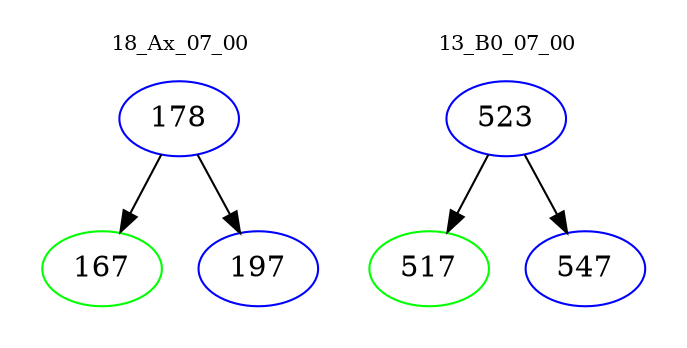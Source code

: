 digraph{
subgraph cluster_0 {
color = white
label = "18_Ax_07_00";
fontsize=10;
T0_178 [label="178", color="blue"]
T0_178 -> T0_167 [color="black"]
T0_167 [label="167", color="green"]
T0_178 -> T0_197 [color="black"]
T0_197 [label="197", color="blue"]
}
subgraph cluster_1 {
color = white
label = "13_B0_07_00";
fontsize=10;
T1_523 [label="523", color="blue"]
T1_523 -> T1_517 [color="black"]
T1_517 [label="517", color="green"]
T1_523 -> T1_547 [color="black"]
T1_547 [label="547", color="blue"]
}
}
